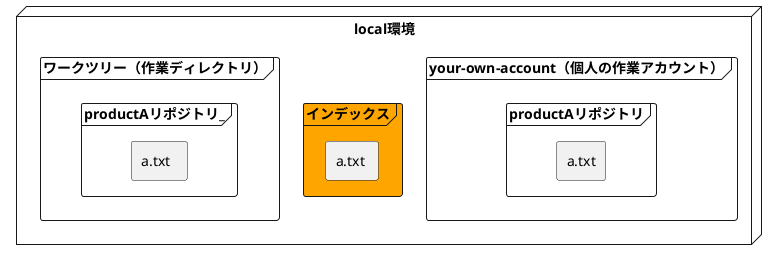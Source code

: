 @startuml
node "local環境" {
  frame "your-own-account（個人の作業アカウント）" {
    frame "productAリポジトリ" {
      rectangle "a.txt"
    }
  }
  frame "インデックス" #orange {
      rectangle "a.txt "
  }
  frame "ワークツリー（作業ディレクトリ）" {
    frame "productAリポジトリ_" {
      rectangle "a.txt  "
    }
  }
}
@enduml